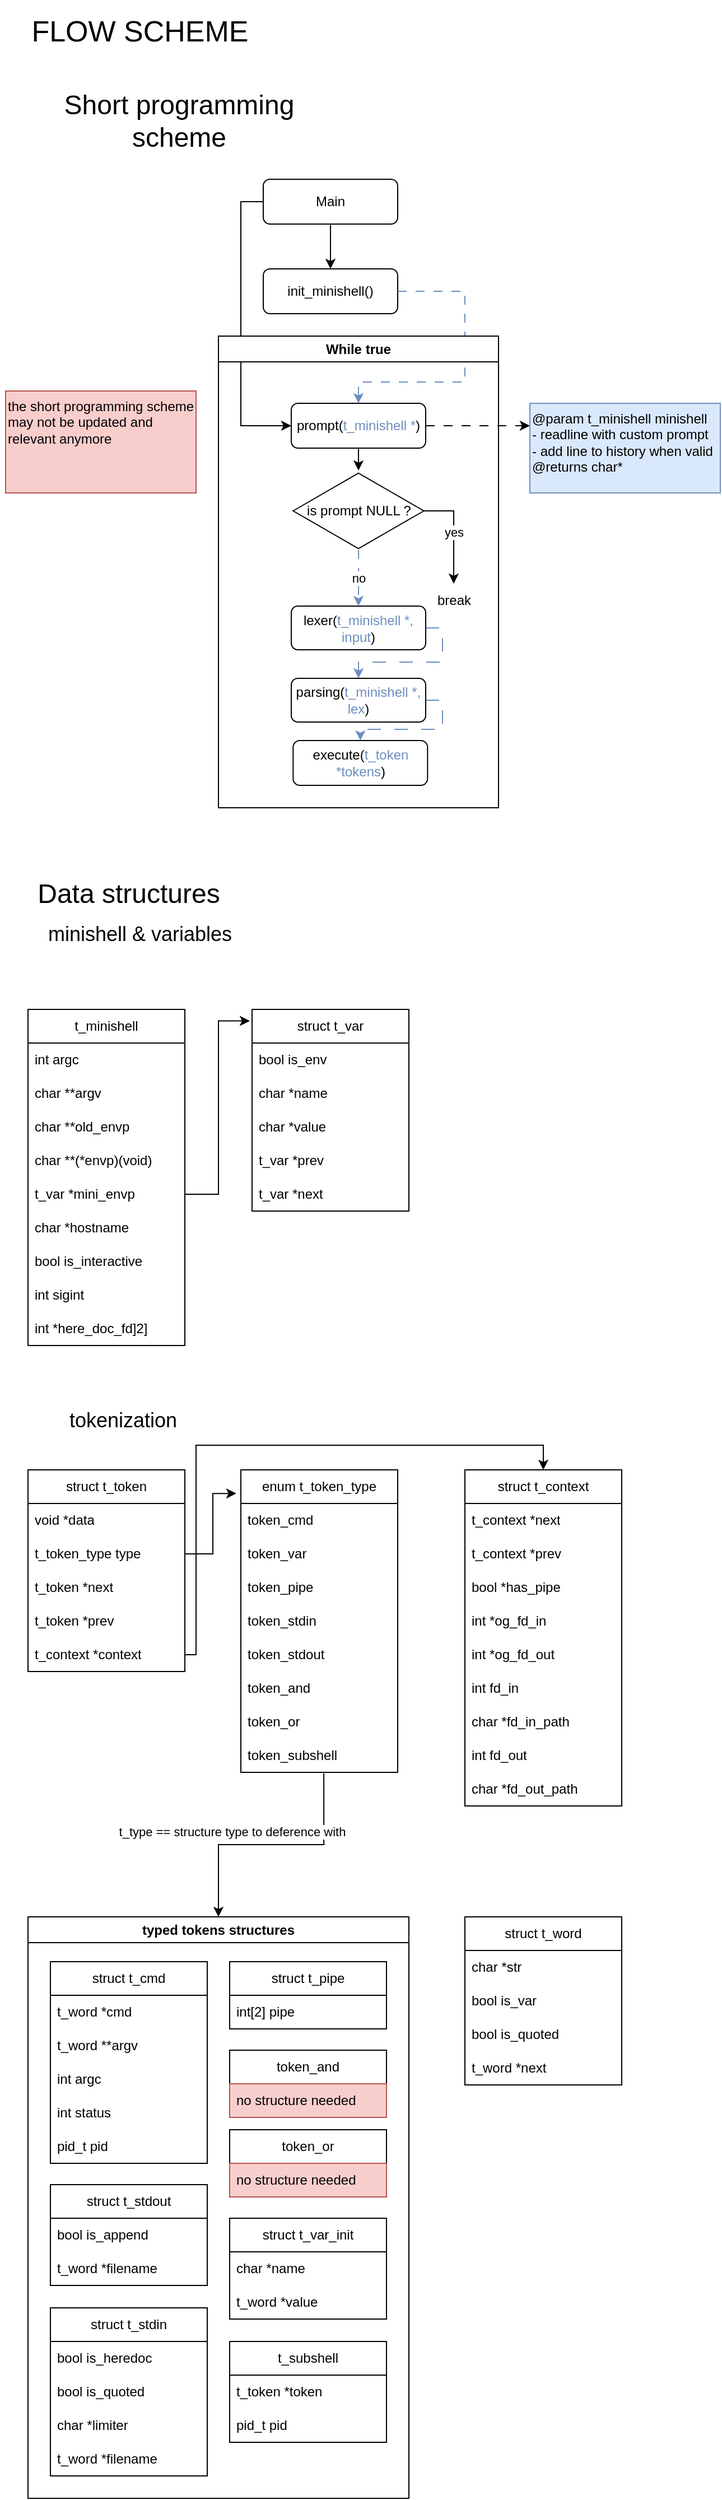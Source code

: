 <mxfile compressed="true" version="24.3.1" type="github"><diagram id="C5RBs43oDa-KdzZeNtuy" name="Page-1"><mxGraphModel dx="2026" dy="1111" grid="1" gridSize="10" guides="1" tooltips="1" connect="1" arrows="1" fold="1" page="1" pageScale="1" pageWidth="827" pageHeight="1169" math="0" shadow="0"><root><mxCell id="WIyWlLk6GJQsqaUBKTNV-0"/><mxCell id="WIyWlLk6GJQsqaUBKTNV-1" parent="WIyWlLk6GJQsqaUBKTNV-0"/><mxCell id="8lIrnG6Qchuyu_sO5e7m-0" style="edgeStyle=orthogonalEdgeStyle;rounded=0;orthogonalLoop=1;jettySize=auto;html=1;entryX=0.5;entryY=0;entryDx=0;entryDy=0;" parent="WIyWlLk6GJQsqaUBKTNV-1" source="8lIrnG6Qchuyu_sO5e7m-2" target="8lIrnG6Qchuyu_sO5e7m-3" edge="1"><mxGeometry relative="1" as="geometry"/></mxCell><mxCell id="8lIrnG6Qchuyu_sO5e7m-1" style="edgeStyle=orthogonalEdgeStyle;rounded=0;orthogonalLoop=1;jettySize=auto;html=1;entryX=0;entryY=0.5;entryDx=0;entryDy=0;" parent="WIyWlLk6GJQsqaUBKTNV-1" source="8lIrnG6Qchuyu_sO5e7m-2" target="8lIrnG6Qchuyu_sO5e7m-8" edge="1"><mxGeometry relative="1" as="geometry"><Array as="points"><mxPoint x="230" y="200"/><mxPoint x="230" y="400"/></Array></mxGeometry></mxCell><mxCell id="8lIrnG6Qchuyu_sO5e7m-2" value="Main" style="rounded=1;whiteSpace=wrap;html=1;fontSize=12;glass=0;strokeWidth=1;shadow=0;" parent="WIyWlLk6GJQsqaUBKTNV-1" vertex="1"><mxGeometry x="250" y="180" width="120" height="40" as="geometry"/></mxCell><mxCell id="8lIrnG6Qchuyu_sO5e7m-3" value="init_minishell()" style="rounded=1;whiteSpace=wrap;html=1;fontSize=12;glass=0;strokeWidth=1;shadow=0;" parent="WIyWlLk6GJQsqaUBKTNV-1" vertex="1"><mxGeometry x="250" y="260" width="120" height="40" as="geometry"/></mxCell><mxCell id="8lIrnG6Qchuyu_sO5e7m-4" style="edgeStyle=orthogonalEdgeStyle;rounded=0;orthogonalLoop=1;jettySize=auto;html=1;entryX=0.5;entryY=0;entryDx=0;entryDy=0;dashed=1;dashPattern=8 8;fillColor=#dae8fc;strokeColor=#6c8ebf;exitX=1;exitY=0.5;exitDx=0;exitDy=0;" parent="WIyWlLk6GJQsqaUBKTNV-1" source="8lIrnG6Qchuyu_sO5e7m-3" target="8lIrnG6Qchuyu_sO5e7m-8" edge="1"><mxGeometry relative="1" as="geometry"><Array as="points"><mxPoint x="430" y="280"/><mxPoint x="430" y="361"/><mxPoint x="335" y="361"/></Array><mxPoint x="490" y="320" as="sourcePoint"/></mxGeometry></mxCell><mxCell id="8lIrnG6Qchuyu_sO5e7m-5" value="&lt;div&gt;@param t_minishell minishell&lt;/div&gt;- readline with custom prompt&lt;div&gt;- add line to history when valid&lt;/div&gt;&lt;div&gt;@returns char*&lt;/div&gt;" style="rounded=0;whiteSpace=wrap;html=1;fillColor=#DAE8FC;strokeColor=#6c8ebf;verticalAlign=top;align=left;" parent="WIyWlLk6GJQsqaUBKTNV-1" vertex="1"><mxGeometry x="488" y="380" width="170" height="80" as="geometry"/></mxCell><mxCell id="8lIrnG6Qchuyu_sO5e7m-6" value="While true" style="swimlane;whiteSpace=wrap;html=1;" parent="WIyWlLk6GJQsqaUBKTNV-1" vertex="1"><mxGeometry x="210" y="320" width="250" height="421" as="geometry"/></mxCell><mxCell id="8lIrnG6Qchuyu_sO5e7m-8" value="prompt(&lt;font color=&quot;#6c8ebf&quot;&gt;t_minishell *&lt;/font&gt;)" style="rounded=1;whiteSpace=wrap;html=1;fontSize=12;glass=0;strokeWidth=1;shadow=0;" parent="8lIrnG6Qchuyu_sO5e7m-6" vertex="1"><mxGeometry x="65" y="60" width="120" height="40" as="geometry"/></mxCell><mxCell id="rGDf7lDJS4Gd0N-bhpG--23" style="edgeStyle=orthogonalEdgeStyle;rounded=0;orthogonalLoop=1;jettySize=auto;html=1;dashed=1;dashPattern=12 12;fillColor=#dae8fc;strokeColor=#6c8ebf;" parent="8lIrnG6Qchuyu_sO5e7m-6" source="AyVhToMz0wR1LevZpcEw-3" target="AyVhToMz0wR1LevZpcEw-4" edge="1"><mxGeometry relative="1" as="geometry"><Array as="points"><mxPoint x="200" y="261"/><mxPoint x="200" y="291"/><mxPoint x="125" y="291"/></Array></mxGeometry></mxCell><mxCell id="AyVhToMz0wR1LevZpcEw-3" value="lexer(&lt;font color=&quot;#6c8ebf&quot;&gt;t_minishell *, input&lt;/font&gt;)" style="rounded=1;whiteSpace=wrap;html=1;fontSize=12;glass=0;strokeWidth=1;shadow=0;" parent="8lIrnG6Qchuyu_sO5e7m-6" vertex="1"><mxGeometry x="65" y="241" width="120" height="39" as="geometry"/></mxCell><mxCell id="rGDf7lDJS4Gd0N-bhpG--24" style="edgeStyle=orthogonalEdgeStyle;rounded=0;orthogonalLoop=1;jettySize=auto;html=1;entryX=0.5;entryY=0;entryDx=0;entryDy=0;fillColor=#dae8fc;strokeColor=#6c8ebf;dashed=1;dashPattern=12 12;" parent="8lIrnG6Qchuyu_sO5e7m-6" source="AyVhToMz0wR1LevZpcEw-4" target="rGDf7lDJS4Gd0N-bhpG--20" edge="1"><mxGeometry relative="1" as="geometry"><Array as="points"><mxPoint x="200" y="325"/><mxPoint x="200" y="351"/><mxPoint x="127" y="351"/></Array></mxGeometry></mxCell><mxCell id="AyVhToMz0wR1LevZpcEw-4" value="parsing(&lt;font color=&quot;#6c8ebf&quot;&gt;t_minishell *, lex&lt;/font&gt;)" style="rounded=1;whiteSpace=wrap;html=1;fontSize=12;glass=0;strokeWidth=1;shadow=0;" parent="8lIrnG6Qchuyu_sO5e7m-6" vertex="1"><mxGeometry x="65" y="305.5" width="120" height="39" as="geometry"/></mxCell><mxCell id="AyVhToMz0wR1LevZpcEw-17" value="no" style="edgeStyle=orthogonalEdgeStyle;rounded=0;orthogonalLoop=1;jettySize=auto;html=1;entryX=0.5;entryY=0;entryDx=0;entryDy=0;fillColor=#dae8fc;strokeColor=#6c8ebf;dashed=1;dashPattern=8 8;" parent="8lIrnG6Qchuyu_sO5e7m-6" source="8lIrnG6Qchuyu_sO5e7m-10" target="AyVhToMz0wR1LevZpcEw-3" edge="1"><mxGeometry relative="1" as="geometry"/></mxCell><mxCell id="AyVhToMz0wR1LevZpcEw-20" value="yes" style="edgeStyle=orthogonalEdgeStyle;rounded=0;orthogonalLoop=1;jettySize=auto;html=1;" parent="8lIrnG6Qchuyu_sO5e7m-6" source="8lIrnG6Qchuyu_sO5e7m-10" target="AyVhToMz0wR1LevZpcEw-15" edge="1"><mxGeometry relative="1" as="geometry"/></mxCell><mxCell id="8lIrnG6Qchuyu_sO5e7m-10" value="is prompt NULL ?" style="html=1;whiteSpace=wrap;aspect=fixed;shape=isoRectangle;" parent="8lIrnG6Qchuyu_sO5e7m-6" vertex="1"><mxGeometry x="66.66" y="121" width="116.67" height="70" as="geometry"/></mxCell><mxCell id="AyVhToMz0wR1LevZpcEw-13" style="edgeStyle=orthogonalEdgeStyle;rounded=0;orthogonalLoop=1;jettySize=auto;html=1;entryX=0.504;entryY=-0.021;entryDx=0;entryDy=0;entryPerimeter=0;" parent="8lIrnG6Qchuyu_sO5e7m-6" source="8lIrnG6Qchuyu_sO5e7m-8" target="8lIrnG6Qchuyu_sO5e7m-10" edge="1"><mxGeometry relative="1" as="geometry"/></mxCell><mxCell id="AyVhToMz0wR1LevZpcEw-15" value="break" style="text;html=1;align=center;verticalAlign=middle;resizable=0;points=[];autosize=1;strokeColor=none;fillColor=none;" parent="8lIrnG6Qchuyu_sO5e7m-6" vertex="1"><mxGeometry x="185" y="221" width="50" height="30" as="geometry"/></mxCell><mxCell id="rGDf7lDJS4Gd0N-bhpG--20" value="execute(&lt;font color=&quot;#6c8ebf&quot;&gt;t_token *tokens&lt;/font&gt;)" style="rounded=1;whiteSpace=wrap;html=1;fontSize=12;glass=0;strokeWidth=1;shadow=0;" parent="8lIrnG6Qchuyu_sO5e7m-6" vertex="1"><mxGeometry x="66.66" y="361" width="120" height="40" as="geometry"/></mxCell><mxCell id="8lIrnG6Qchuyu_sO5e7m-12" style="edgeStyle=orthogonalEdgeStyle;rounded=0;orthogonalLoop=1;jettySize=auto;html=1;entryX=0;entryY=0.25;entryDx=0;entryDy=0;dashed=1;dashPattern=8 8;" parent="WIyWlLk6GJQsqaUBKTNV-1" source="8lIrnG6Qchuyu_sO5e7m-8" target="8lIrnG6Qchuyu_sO5e7m-5" edge="1"><mxGeometry relative="1" as="geometry"/></mxCell><mxCell id="8lIrnG6Qchuyu_sO5e7m-14" value="struct t_token" style="swimlane;fontStyle=0;childLayout=stackLayout;horizontal=1;startSize=30;horizontalStack=0;resizeParent=1;resizeParentMax=0;resizeLast=0;collapsible=1;marginBottom=0;whiteSpace=wrap;html=1;" parent="WIyWlLk6GJQsqaUBKTNV-1" vertex="1"><mxGeometry x="40" y="1332" width="140" height="180" as="geometry"/></mxCell><mxCell id="8lIrnG6Qchuyu_sO5e7m-15" value="void *data" style="text;strokeColor=none;fillColor=none;align=left;verticalAlign=middle;spacingLeft=4;spacingRight=4;overflow=hidden;points=[[0,0.5],[1,0.5]];portConstraint=eastwest;rotatable=0;whiteSpace=wrap;html=1;" parent="8lIrnG6Qchuyu_sO5e7m-14" vertex="1"><mxGeometry y="30" width="140" height="30" as="geometry"/></mxCell><mxCell id="8lIrnG6Qchuyu_sO5e7m-16" value="t_token_type type" style="text;strokeColor=none;fillColor=none;align=left;verticalAlign=middle;spacingLeft=4;spacingRight=4;overflow=hidden;points=[[0,0.5],[1,0.5]];portConstraint=eastwest;rotatable=0;whiteSpace=wrap;html=1;" parent="8lIrnG6Qchuyu_sO5e7m-14" vertex="1"><mxGeometry y="60" width="140" height="30" as="geometry"/></mxCell><mxCell id="8lIrnG6Qchuyu_sO5e7m-18" value="t_token *next" style="text;strokeColor=none;fillColor=none;align=left;verticalAlign=middle;spacingLeft=4;spacingRight=4;overflow=hidden;points=[[0,0.5],[1,0.5]];portConstraint=eastwest;rotatable=0;whiteSpace=wrap;html=1;" parent="8lIrnG6Qchuyu_sO5e7m-14" vertex="1"><mxGeometry y="90" width="140" height="30" as="geometry"/></mxCell><mxCell id="D7vHipEvcpCCLSd-vNTo-6" value="t_token *prev" style="text;strokeColor=none;fillColor=none;align=left;verticalAlign=middle;spacingLeft=4;spacingRight=4;overflow=hidden;points=[[0,0.5],[1,0.5]];portConstraint=eastwest;rotatable=0;whiteSpace=wrap;html=1;" vertex="1" parent="8lIrnG6Qchuyu_sO5e7m-14"><mxGeometry y="120" width="140" height="30" as="geometry"/></mxCell><mxCell id="D7vHipEvcpCCLSd-vNTo-7" value="t_context *context" style="text;strokeColor=none;fillColor=none;align=left;verticalAlign=middle;spacingLeft=4;spacingRight=4;overflow=hidden;points=[[0,0.5],[1,0.5]];portConstraint=eastwest;rotatable=0;whiteSpace=wrap;html=1;" vertex="1" parent="8lIrnG6Qchuyu_sO5e7m-14"><mxGeometry y="150" width="140" height="30" as="geometry"/></mxCell><mxCell id="8lIrnG6Qchuyu_sO5e7m-19" value="t_type == structure type to deference with" style="edgeStyle=orthogonalEdgeStyle;rounded=0;orthogonalLoop=1;jettySize=auto;html=1;entryX=0.5;entryY=0;entryDx=0;entryDy=0;exitX=0.529;exitY=1.033;exitDx=0;exitDy=0;exitPerimeter=0;" parent="WIyWlLk6GJQsqaUBKTNV-1" source="8lIrnG6Qchuyu_sO5e7m-28" target="8lIrnG6Qchuyu_sO5e7m-30" edge="1"><mxGeometry x="0.316" y="-12" relative="1" as="geometry"><mxPoint x="348" y="1641" as="sourcePoint"/><mxPoint as="offset"/></mxGeometry></mxCell><mxCell id="8lIrnG6Qchuyu_sO5e7m-20" value="enum t_token_type" style="swimlane;fontStyle=0;childLayout=stackLayout;horizontal=1;startSize=30;horizontalStack=0;resizeParent=1;resizeParentMax=0;resizeLast=0;collapsible=1;marginBottom=0;whiteSpace=wrap;html=1;" parent="WIyWlLk6GJQsqaUBKTNV-1" vertex="1"><mxGeometry x="230" y="1332" width="140" height="270" as="geometry"/></mxCell><mxCell id="8lIrnG6Qchuyu_sO5e7m-21" value="token_cmd" style="text;strokeColor=none;fillColor=none;align=left;verticalAlign=middle;spacingLeft=4;spacingRight=4;overflow=hidden;points=[[0,0.5],[1,0.5]];portConstraint=eastwest;rotatable=0;whiteSpace=wrap;html=1;" parent="8lIrnG6Qchuyu_sO5e7m-20" vertex="1"><mxGeometry y="30" width="140" height="30" as="geometry"/></mxCell><mxCell id="8lIrnG6Qchuyu_sO5e7m-92" value="token_var" style="text;strokeColor=none;fillColor=none;align=left;verticalAlign=middle;spacingLeft=4;spacingRight=4;overflow=hidden;points=[[0,0.5],[1,0.5]];portConstraint=eastwest;rotatable=0;whiteSpace=wrap;html=1;" parent="8lIrnG6Qchuyu_sO5e7m-20" vertex="1"><mxGeometry y="60" width="140" height="30" as="geometry"/></mxCell><mxCell id="8lIrnG6Qchuyu_sO5e7m-23" value="token_pipe" style="text;strokeColor=none;fillColor=none;align=left;verticalAlign=middle;spacingLeft=4;spacingRight=4;overflow=hidden;points=[[0,0.5],[1,0.5]];portConstraint=eastwest;rotatable=0;whiteSpace=wrap;html=1;" parent="8lIrnG6Qchuyu_sO5e7m-20" vertex="1"><mxGeometry y="90" width="140" height="30" as="geometry"/></mxCell><mxCell id="8lIrnG6Qchuyu_sO5e7m-24" value="token_stdin" style="text;strokeColor=none;fillColor=none;align=left;verticalAlign=middle;spacingLeft=4;spacingRight=4;overflow=hidden;points=[[0,0.5],[1,0.5]];portConstraint=eastwest;rotatable=0;whiteSpace=wrap;html=1;" parent="8lIrnG6Qchuyu_sO5e7m-20" vertex="1"><mxGeometry y="120" width="140" height="30" as="geometry"/></mxCell><mxCell id="8lIrnG6Qchuyu_sO5e7m-25" value="token_stdout" style="text;strokeColor=none;fillColor=none;align=left;verticalAlign=middle;spacingLeft=4;spacingRight=4;overflow=hidden;points=[[0,0.5],[1,0.5]];portConstraint=eastwest;rotatable=0;whiteSpace=wrap;html=1;" parent="8lIrnG6Qchuyu_sO5e7m-20" vertex="1"><mxGeometry y="150" width="140" height="30" as="geometry"/></mxCell><mxCell id="8lIrnG6Qchuyu_sO5e7m-26" value="token_and" style="text;strokeColor=none;fillColor=none;align=left;verticalAlign=middle;spacingLeft=4;spacingRight=4;overflow=hidden;points=[[0,0.5],[1,0.5]];portConstraint=eastwest;rotatable=0;whiteSpace=wrap;html=1;" parent="8lIrnG6Qchuyu_sO5e7m-20" vertex="1"><mxGeometry y="180" width="140" height="30" as="geometry"/></mxCell><mxCell id="8lIrnG6Qchuyu_sO5e7m-27" value="token_or" style="text;strokeColor=none;fillColor=none;align=left;verticalAlign=middle;spacingLeft=4;spacingRight=4;overflow=hidden;points=[[0,0.5],[1,0.5]];portConstraint=eastwest;rotatable=0;whiteSpace=wrap;html=1;" parent="8lIrnG6Qchuyu_sO5e7m-20" vertex="1"><mxGeometry y="210" width="140" height="30" as="geometry"/></mxCell><mxCell id="8lIrnG6Qchuyu_sO5e7m-28" value="token_subshell" style="text;strokeColor=none;fillColor=none;align=left;verticalAlign=middle;spacingLeft=4;spacingRight=4;overflow=hidden;points=[[0,0.5],[1,0.5]];portConstraint=eastwest;rotatable=0;whiteSpace=wrap;html=1;" parent="8lIrnG6Qchuyu_sO5e7m-20" vertex="1"><mxGeometry y="240" width="140" height="30" as="geometry"/></mxCell><mxCell id="8lIrnG6Qchuyu_sO5e7m-29" value="" style="endArrow=classic;html=1;rounded=0;entryX=-0.029;entryY=0.078;entryDx=0;entryDy=0;entryPerimeter=0;exitX=1;exitY=0.5;exitDx=0;exitDy=0;edgeStyle=orthogonalEdgeStyle;" parent="WIyWlLk6GJQsqaUBKTNV-1" source="8lIrnG6Qchuyu_sO5e7m-16" target="8lIrnG6Qchuyu_sO5e7m-20" edge="1"><mxGeometry width="50" height="50" relative="1" as="geometry"><mxPoint x="620" y="1492" as="sourcePoint"/><mxPoint x="670" y="1442" as="targetPoint"/></mxGeometry></mxCell><mxCell id="8lIrnG6Qchuyu_sO5e7m-30" value="typed tokens structures" style="swimlane;whiteSpace=wrap;html=1;" parent="WIyWlLk6GJQsqaUBKTNV-1" vertex="1"><mxGeometry x="40" y="1731" width="340" height="519" as="geometry"/></mxCell><mxCell id="8lIrnG6Qchuyu_sO5e7m-31" value="struct t_cmd" style="swimlane;fontStyle=0;childLayout=stackLayout;horizontal=1;startSize=30;horizontalStack=0;resizeParent=1;resizeParentMax=0;resizeLast=0;collapsible=1;marginBottom=0;whiteSpace=wrap;html=1;" parent="8lIrnG6Qchuyu_sO5e7m-30" vertex="1"><mxGeometry x="20" y="40" width="140" height="180" as="geometry"/></mxCell><mxCell id="8lIrnG6Qchuyu_sO5e7m-32" value="t_word *cmd" style="text;strokeColor=none;fillColor=none;align=left;verticalAlign=middle;spacingLeft=4;spacingRight=4;overflow=hidden;points=[[0,0.5],[1,0.5]];portConstraint=eastwest;rotatable=0;whiteSpace=wrap;html=1;" parent="8lIrnG6Qchuyu_sO5e7m-31" vertex="1"><mxGeometry y="30" width="140" height="30" as="geometry"/></mxCell><mxCell id="8lIrnG6Qchuyu_sO5e7m-33" value="t_word **argv" style="text;strokeColor=none;fillColor=none;align=left;verticalAlign=middle;spacingLeft=4;spacingRight=4;overflow=hidden;points=[[0,0.5],[1,0.5]];portConstraint=eastwest;rotatable=0;whiteSpace=wrap;html=1;" parent="8lIrnG6Qchuyu_sO5e7m-31" vertex="1"><mxGeometry y="60" width="140" height="30" as="geometry"/></mxCell><mxCell id="8lIrnG6Qchuyu_sO5e7m-34" value="int argc" style="text;strokeColor=none;fillColor=none;align=left;verticalAlign=middle;spacingLeft=4;spacingRight=4;overflow=hidden;points=[[0,0.5],[1,0.5]];portConstraint=eastwest;rotatable=0;whiteSpace=wrap;html=1;" parent="8lIrnG6Qchuyu_sO5e7m-31" vertex="1"><mxGeometry y="90" width="140" height="30" as="geometry"/></mxCell><mxCell id="D7vHipEvcpCCLSd-vNTo-5" value="int status" style="text;strokeColor=none;fillColor=none;align=left;verticalAlign=middle;spacingLeft=4;spacingRight=4;overflow=hidden;points=[[0,0.5],[1,0.5]];portConstraint=eastwest;rotatable=0;whiteSpace=wrap;html=1;" vertex="1" parent="8lIrnG6Qchuyu_sO5e7m-31"><mxGeometry y="120" width="140" height="30" as="geometry"/></mxCell><mxCell id="8lIrnG6Qchuyu_sO5e7m-35" value="pid_t pid" style="text;strokeColor=none;fillColor=none;align=left;verticalAlign=middle;spacingLeft=4;spacingRight=4;overflow=hidden;points=[[0,0.5],[1,0.5]];portConstraint=eastwest;rotatable=0;whiteSpace=wrap;html=1;" parent="8lIrnG6Qchuyu_sO5e7m-31" vertex="1"><mxGeometry y="150" width="140" height="30" as="geometry"/></mxCell><mxCell id="8lIrnG6Qchuyu_sO5e7m-43" value="struct t_stdout" style="swimlane;fontStyle=0;childLayout=stackLayout;horizontal=1;startSize=30;horizontalStack=0;resizeParent=1;resizeParentMax=0;resizeLast=0;collapsible=1;marginBottom=0;whiteSpace=wrap;html=1;" parent="8lIrnG6Qchuyu_sO5e7m-30" vertex="1"><mxGeometry x="20" y="239" width="140" height="90" as="geometry"/></mxCell><mxCell id="8lIrnG6Qchuyu_sO5e7m-44" value="bool is_append" style="text;strokeColor=none;fillColor=none;align=left;verticalAlign=middle;spacingLeft=4;spacingRight=4;overflow=hidden;points=[[0,0.5],[1,0.5]];portConstraint=eastwest;rotatable=0;whiteSpace=wrap;html=1;" parent="8lIrnG6Qchuyu_sO5e7m-43" vertex="1"><mxGeometry y="30" width="140" height="30" as="geometry"/></mxCell><mxCell id="8lIrnG6Qchuyu_sO5e7m-45" value="t_word *filename" style="text;strokeColor=none;fillColor=none;align=left;verticalAlign=middle;spacingLeft=4;spacingRight=4;overflow=hidden;points=[[0,0.5],[1,0.5]];portConstraint=eastwest;rotatable=0;whiteSpace=wrap;html=1;" parent="8lIrnG6Qchuyu_sO5e7m-43" vertex="1"><mxGeometry y="60" width="140" height="30" as="geometry"/></mxCell><mxCell id="8lIrnG6Qchuyu_sO5e7m-46" value="token_and" style="swimlane;fontStyle=0;childLayout=stackLayout;horizontal=1;startSize=30;horizontalStack=0;resizeParent=1;resizeParentMax=0;resizeLast=0;collapsible=1;marginBottom=0;whiteSpace=wrap;html=1;" parent="8lIrnG6Qchuyu_sO5e7m-30" vertex="1"><mxGeometry x="180" y="119" width="140" height="60" as="geometry"/></mxCell><mxCell id="8lIrnG6Qchuyu_sO5e7m-47" value="no structure needed" style="text;strokeColor=#b85450;fillColor=#f8cecc;align=left;verticalAlign=middle;spacingLeft=4;spacingRight=4;overflow=hidden;points=[[0,0.5],[1,0.5]];portConstraint=eastwest;rotatable=0;whiteSpace=wrap;html=1;" parent="8lIrnG6Qchuyu_sO5e7m-46" vertex="1"><mxGeometry y="30" width="140" height="30" as="geometry"/></mxCell><mxCell id="8lIrnG6Qchuyu_sO5e7m-48" value="token_or" style="swimlane;fontStyle=0;childLayout=stackLayout;horizontal=1;startSize=30;horizontalStack=0;resizeParent=1;resizeParentMax=0;resizeLast=0;collapsible=1;marginBottom=0;whiteSpace=wrap;html=1;" parent="8lIrnG6Qchuyu_sO5e7m-30" vertex="1"><mxGeometry x="180" y="190" width="140" height="60" as="geometry"/></mxCell><mxCell id="8lIrnG6Qchuyu_sO5e7m-49" value="no structure needed" style="text;strokeColor=#b85450;fillColor=#f8cecc;align=left;verticalAlign=middle;spacingLeft=4;spacingRight=4;overflow=hidden;points=[[0,0.5],[1,0.5]];portConstraint=eastwest;rotatable=0;whiteSpace=wrap;html=1;" parent="8lIrnG6Qchuyu_sO5e7m-48" vertex="1"><mxGeometry y="30" width="140" height="30" as="geometry"/></mxCell><mxCell id="8lIrnG6Qchuyu_sO5e7m-50" value="struct t_stdin" style="swimlane;fontStyle=0;childLayout=stackLayout;horizontal=1;startSize=30;horizontalStack=0;resizeParent=1;resizeParentMax=0;resizeLast=0;collapsible=1;marginBottom=0;whiteSpace=wrap;html=1;" parent="8lIrnG6Qchuyu_sO5e7m-30" vertex="1"><mxGeometry x="20" y="349" width="140" height="150" as="geometry"/></mxCell><mxCell id="8lIrnG6Qchuyu_sO5e7m-51" value="bool is_heredoc" style="text;strokeColor=none;fillColor=none;align=left;verticalAlign=middle;spacingLeft=4;spacingRight=4;overflow=hidden;points=[[0,0.5],[1,0.5]];portConstraint=eastwest;rotatable=0;whiteSpace=wrap;html=1;" parent="8lIrnG6Qchuyu_sO5e7m-50" vertex="1"><mxGeometry y="30" width="140" height="30" as="geometry"/></mxCell><mxCell id="fFhHTEba7XSQ9g2uZL4d-12" value="bool is_quoted" style="text;strokeColor=none;fillColor=none;align=left;verticalAlign=middle;spacingLeft=4;spacingRight=4;overflow=hidden;points=[[0,0.5],[1,0.5]];portConstraint=eastwest;rotatable=0;whiteSpace=wrap;html=1;" parent="8lIrnG6Qchuyu_sO5e7m-50" vertex="1"><mxGeometry y="60" width="140" height="30" as="geometry"/></mxCell><mxCell id="8lIrnG6Qchuyu_sO5e7m-52" value="char *limiter" style="text;strokeColor=none;fillColor=none;align=left;verticalAlign=middle;spacingLeft=4;spacingRight=4;overflow=hidden;points=[[0,0.5],[1,0.5]];portConstraint=eastwest;rotatable=0;whiteSpace=wrap;html=1;" parent="8lIrnG6Qchuyu_sO5e7m-50" vertex="1"><mxGeometry y="90" width="140" height="30" as="geometry"/></mxCell><mxCell id="8lIrnG6Qchuyu_sO5e7m-53" value="t_word *filename" style="text;strokeColor=none;fillColor=none;align=left;verticalAlign=middle;spacingLeft=4;spacingRight=4;overflow=hidden;points=[[0,0.5],[1,0.5]];portConstraint=eastwest;rotatable=0;whiteSpace=wrap;html=1;" parent="8lIrnG6Qchuyu_sO5e7m-50" vertex="1"><mxGeometry y="120" width="140" height="30" as="geometry"/></mxCell><mxCell id="wrCMVqzuMTDkMcgSlT16-20" value="struct t_pipe" style="swimlane;fontStyle=0;childLayout=stackLayout;horizontal=1;startSize=30;horizontalStack=0;resizeParent=1;resizeParentMax=0;resizeLast=0;collapsible=1;marginBottom=0;whiteSpace=wrap;html=1;" parent="8lIrnG6Qchuyu_sO5e7m-30" vertex="1"><mxGeometry x="180" y="40" width="140" height="60" as="geometry"/></mxCell><mxCell id="wrCMVqzuMTDkMcgSlT16-21" value="int[2] pipe" style="text;strokeColor=none;fillColor=none;align=left;verticalAlign=middle;spacingLeft=4;spacingRight=4;overflow=hidden;points=[[0,0.5],[1,0.5]];portConstraint=eastwest;rotatable=0;whiteSpace=wrap;html=1;" parent="wrCMVqzuMTDkMcgSlT16-20" vertex="1"><mxGeometry y="30" width="140" height="30" as="geometry"/></mxCell><mxCell id="HIDNJGVUcUhhCjAjnqJN-5" value="struct t_var_init" style="swimlane;fontStyle=0;childLayout=stackLayout;horizontal=1;startSize=30;horizontalStack=0;resizeParent=1;resizeParentMax=0;resizeLast=0;collapsible=1;marginBottom=0;whiteSpace=wrap;html=1;" parent="8lIrnG6Qchuyu_sO5e7m-30" vertex="1"><mxGeometry x="180" y="269" width="140" height="90" as="geometry"/></mxCell><mxCell id="HIDNJGVUcUhhCjAjnqJN-7" value="char *name" style="text;strokeColor=none;fillColor=none;align=left;verticalAlign=middle;spacingLeft=4;spacingRight=4;overflow=hidden;points=[[0,0.5],[1,0.5]];portConstraint=eastwest;rotatable=0;whiteSpace=wrap;html=1;" parent="HIDNJGVUcUhhCjAjnqJN-5" vertex="1"><mxGeometry y="30" width="140" height="30" as="geometry"/></mxCell><mxCell id="HIDNJGVUcUhhCjAjnqJN-8" value="t_word *value" style="text;strokeColor=none;fillColor=none;align=left;verticalAlign=middle;spacingLeft=4;spacingRight=4;overflow=hidden;points=[[0,0.5],[1,0.5]];portConstraint=eastwest;rotatable=0;whiteSpace=wrap;html=1;" parent="HIDNJGVUcUhhCjAjnqJN-5" vertex="1"><mxGeometry y="60" width="140" height="30" as="geometry"/></mxCell><mxCell id="fFhHTEba7XSQ9g2uZL4d-5" value="t_subshell" style="swimlane;fontStyle=0;childLayout=stackLayout;horizontal=1;startSize=30;horizontalStack=0;resizeParent=1;resizeParentMax=0;resizeLast=0;collapsible=1;marginBottom=0;whiteSpace=wrap;html=1;" parent="8lIrnG6Qchuyu_sO5e7m-30" vertex="1"><mxGeometry x="180" y="379" width="140" height="90" as="geometry"/></mxCell><mxCell id="fFhHTEba7XSQ9g2uZL4d-7" value="t_token *token" style="text;align=left;verticalAlign=middle;spacingLeft=4;spacingRight=4;overflow=hidden;points=[[0,0.5],[1,0.5]];portConstraint=eastwest;rotatable=0;whiteSpace=wrap;html=1;" parent="fFhHTEba7XSQ9g2uZL4d-5" vertex="1"><mxGeometry y="30" width="140" height="30" as="geometry"/></mxCell><mxCell id="fFhHTEba7XSQ9g2uZL4d-8" value="pid_t pid" style="text;strokeColor=none;fillColor=none;align=left;verticalAlign=middle;spacingLeft=4;spacingRight=4;overflow=hidden;points=[[0,0.5],[1,0.5]];portConstraint=eastwest;rotatable=0;whiteSpace=wrap;html=1;" parent="fFhHTEba7XSQ9g2uZL4d-5" vertex="1"><mxGeometry y="60" width="140" height="30" as="geometry"/></mxCell><mxCell id="8lIrnG6Qchuyu_sO5e7m-63" value="Data structures" style="text;html=1;align=center;verticalAlign=middle;whiteSpace=wrap;rounded=0;fontSize=24;" parent="WIyWlLk6GJQsqaUBKTNV-1" vertex="1"><mxGeometry x="40" y="790" width="180" height="55" as="geometry"/></mxCell><mxCell id="8lIrnG6Qchuyu_sO5e7m-66" value="Short programming scheme" style="text;html=1;align=center;verticalAlign=middle;whiteSpace=wrap;rounded=0;fontSize=24;" parent="WIyWlLk6GJQsqaUBKTNV-1" vertex="1"><mxGeometry x="50" y="100" width="250" height="55" as="geometry"/></mxCell><mxCell id="8lIrnG6Qchuyu_sO5e7m-76" value="t_minishell" style="swimlane;fontStyle=0;childLayout=stackLayout;horizontal=1;startSize=30;horizontalStack=0;resizeParent=1;resizeParentMax=0;resizeLast=0;collapsible=1;marginBottom=0;whiteSpace=wrap;html=1;" parent="WIyWlLk6GJQsqaUBKTNV-1" vertex="1"><mxGeometry x="40" y="921" width="140" height="300" as="geometry"/></mxCell><mxCell id="8lIrnG6Qchuyu_sO5e7m-77" value="int argc" style="text;strokeColor=none;fillColor=none;align=left;verticalAlign=middle;spacingLeft=4;spacingRight=4;overflow=hidden;points=[[0,0.5],[1,0.5]];portConstraint=eastwest;rotatable=0;whiteSpace=wrap;html=1;" parent="8lIrnG6Qchuyu_sO5e7m-76" vertex="1"><mxGeometry y="30" width="140" height="30" as="geometry"/></mxCell><mxCell id="8lIrnG6Qchuyu_sO5e7m-78" value="char **argv" style="text;strokeColor=none;fillColor=none;align=left;verticalAlign=middle;spacingLeft=4;spacingRight=4;overflow=hidden;points=[[0,0.5],[1,0.5]];portConstraint=eastwest;rotatable=0;whiteSpace=wrap;html=1;" parent="8lIrnG6Qchuyu_sO5e7m-76" vertex="1"><mxGeometry y="60" width="140" height="30" as="geometry"/></mxCell><mxCell id="8lIrnG6Qchuyu_sO5e7m-79" value="char **old_envp" style="text;strokeColor=none;fillColor=none;align=left;verticalAlign=middle;spacingLeft=4;spacingRight=4;overflow=hidden;points=[[0,0.5],[1,0.5]];portConstraint=eastwest;rotatable=0;whiteSpace=wrap;html=1;" parent="8lIrnG6Qchuyu_sO5e7m-76" vertex="1"><mxGeometry y="90" width="140" height="30" as="geometry"/></mxCell><mxCell id="rv6AmjibEWg1m5EaBO0L-8" value="char **(*envp)(void)" style="text;strokeColor=none;fillColor=none;align=left;verticalAlign=middle;spacingLeft=4;spacingRight=4;overflow=hidden;points=[[0,0.5],[1,0.5]];portConstraint=eastwest;rotatable=0;whiteSpace=wrap;html=1;" parent="8lIrnG6Qchuyu_sO5e7m-76" vertex="1"><mxGeometry y="120" width="140" height="30" as="geometry"/></mxCell><mxCell id="8lIrnG6Qchuyu_sO5e7m-80" value="t_var *mini_envp" style="text;strokeColor=none;fillColor=none;align=left;verticalAlign=middle;spacingLeft=4;spacingRight=4;overflow=hidden;points=[[0,0.5],[1,0.5]];portConstraint=eastwest;rotatable=0;whiteSpace=wrap;html=1;" parent="8lIrnG6Qchuyu_sO5e7m-76" vertex="1"><mxGeometry y="150" width="140" height="30" as="geometry"/></mxCell><mxCell id="8lIrnG6Qchuyu_sO5e7m-81" value="char *hostname" style="text;strokeColor=none;fillColor=none;align=left;verticalAlign=middle;spacingLeft=4;spacingRight=4;overflow=hidden;points=[[0,0.5],[1,0.5]];portConstraint=eastwest;rotatable=0;whiteSpace=wrap;html=1;" parent="8lIrnG6Qchuyu_sO5e7m-76" vertex="1"><mxGeometry y="180" width="140" height="30" as="geometry"/></mxCell><mxCell id="9g7GQh8AiE_7vY28FOqA-9" value="bool is_interactive" style="text;strokeColor=none;fillColor=none;align=left;verticalAlign=middle;spacingLeft=4;spacingRight=4;overflow=hidden;points=[[0,0.5],[1,0.5]];portConstraint=eastwest;rotatable=0;whiteSpace=wrap;html=1;" parent="8lIrnG6Qchuyu_sO5e7m-76" vertex="1"><mxGeometry y="210" width="140" height="30" as="geometry"/></mxCell><mxCell id="9g7GQh8AiE_7vY28FOqA-10" value="int sigint" style="text;strokeColor=none;fillColor=none;align=left;verticalAlign=middle;spacingLeft=4;spacingRight=4;overflow=hidden;points=[[0,0.5],[1,0.5]];portConstraint=eastwest;rotatable=0;whiteSpace=wrap;html=1;" parent="8lIrnG6Qchuyu_sO5e7m-76" vertex="1"><mxGeometry y="240" width="140" height="30" as="geometry"/></mxCell><mxCell id="9g7GQh8AiE_7vY28FOqA-11" value="int *here_doc_fd]2]" style="text;strokeColor=none;fillColor=none;align=left;verticalAlign=middle;spacingLeft=4;spacingRight=4;overflow=hidden;points=[[0,0.5],[1,0.5]];portConstraint=eastwest;rotatable=0;whiteSpace=wrap;html=1;" parent="8lIrnG6Qchuyu_sO5e7m-76" vertex="1"><mxGeometry y="270" width="140" height="30" as="geometry"/></mxCell><mxCell id="8lIrnG6Qchuyu_sO5e7m-82" style="edgeStyle=orthogonalEdgeStyle;rounded=0;orthogonalLoop=1;jettySize=auto;html=1;entryX=-0.014;entryY=0.057;entryDx=0;entryDy=0;entryPerimeter=0;" parent="WIyWlLk6GJQsqaUBKTNV-1" source="8lIrnG6Qchuyu_sO5e7m-80" target="8lIrnG6Qchuyu_sO5e7m-86" edge="1"><mxGeometry relative="1" as="geometry"><mxPoint x="243.04" y="934.68" as="targetPoint"/></mxGeometry></mxCell><mxCell id="8lIrnG6Qchuyu_sO5e7m-86" value="struct t_var" style="swimlane;fontStyle=0;childLayout=stackLayout;horizontal=1;startSize=30;horizontalStack=0;resizeParent=1;resizeParentMax=0;resizeLast=0;collapsible=1;marginBottom=0;whiteSpace=wrap;html=1;" parent="WIyWlLk6GJQsqaUBKTNV-1" vertex="1"><mxGeometry x="240" y="921" width="140" height="180" as="geometry"/></mxCell><mxCell id="8lIrnG6Qchuyu_sO5e7m-87" value="bool is_env" style="text;strokeColor=none;fillColor=none;align=left;verticalAlign=middle;spacingLeft=4;spacingRight=4;overflow=hidden;points=[[0,0.5],[1,0.5]];portConstraint=eastwest;rotatable=0;whiteSpace=wrap;html=1;" parent="8lIrnG6Qchuyu_sO5e7m-86" vertex="1"><mxGeometry y="30" width="140" height="30" as="geometry"/></mxCell><mxCell id="8lIrnG6Qchuyu_sO5e7m-88" value="char *name" style="text;strokeColor=none;fillColor=none;align=left;verticalAlign=middle;spacingLeft=4;spacingRight=4;overflow=hidden;points=[[0,0.5],[1,0.5]];portConstraint=eastwest;rotatable=0;whiteSpace=wrap;html=1;" parent="8lIrnG6Qchuyu_sO5e7m-86" vertex="1"><mxGeometry y="60" width="140" height="30" as="geometry"/></mxCell><mxCell id="8lIrnG6Qchuyu_sO5e7m-89" value="char *value" style="text;strokeColor=none;fillColor=none;align=left;verticalAlign=middle;spacingLeft=4;spacingRight=4;overflow=hidden;points=[[0,0.5],[1,0.5]];portConstraint=eastwest;rotatable=0;whiteSpace=wrap;html=1;" parent="8lIrnG6Qchuyu_sO5e7m-86" vertex="1"><mxGeometry y="90" width="140" height="30" as="geometry"/></mxCell><mxCell id="8lIrnG6Qchuyu_sO5e7m-90" value="t_var *prev" style="text;strokeColor=none;fillColor=none;align=left;verticalAlign=middle;spacingLeft=4;spacingRight=4;overflow=hidden;points=[[0,0.5],[1,0.5]];portConstraint=eastwest;rotatable=0;whiteSpace=wrap;html=1;" parent="8lIrnG6Qchuyu_sO5e7m-86" vertex="1"><mxGeometry y="120" width="140" height="30" as="geometry"/></mxCell><mxCell id="8lIrnG6Qchuyu_sO5e7m-91" value="t_var *next" style="text;strokeColor=none;fillColor=none;align=left;verticalAlign=middle;spacingLeft=4;spacingRight=4;overflow=hidden;points=[[0,0.5],[1,0.5]];portConstraint=eastwest;rotatable=0;whiteSpace=wrap;html=1;" parent="8lIrnG6Qchuyu_sO5e7m-86" vertex="1"><mxGeometry y="150" width="140" height="30" as="geometry"/></mxCell><mxCell id="8lIrnG6Qchuyu_sO5e7m-102" value="minishell &amp;amp; variables" style="text;html=1;align=center;verticalAlign=middle;whiteSpace=wrap;rounded=0;fontSize=18;" parent="WIyWlLk6GJQsqaUBKTNV-1" vertex="1"><mxGeometry x="50" y="826" width="180" height="55" as="geometry"/></mxCell><mxCell id="8lIrnG6Qchuyu_sO5e7m-103" value="tokenization" style="text;html=1;align=center;verticalAlign=middle;whiteSpace=wrap;rounded=0;fontSize=18;" parent="WIyWlLk6GJQsqaUBKTNV-1" vertex="1"><mxGeometry x="35" y="1260" width="180" height="55" as="geometry"/></mxCell><mxCell id="0" value="struct t_word" style="swimlane;fontStyle=0;childLayout=stackLayout;horizontal=1;startSize=30;horizontalStack=0;resizeParent=1;resizeParentMax=0;resizeLast=0;collapsible=1;marginBottom=0;whiteSpace=wrap;html=1;" parent="WIyWlLk6GJQsqaUBKTNV-1" vertex="1"><mxGeometry x="430" y="1731" width="140" height="150" as="geometry"/></mxCell><mxCell id="1" value="char *str" style="text;strokeColor=none;fillColor=none;align=left;verticalAlign=middle;spacingLeft=4;spacingRight=4;overflow=hidden;points=[[0,0.5],[1,0.5]];portConstraint=eastwest;rotatable=0;whiteSpace=wrap;html=1;" parent="0" vertex="1"><mxGeometry y="30" width="140" height="30" as="geometry"/></mxCell><mxCell id="5" value="bool is_var" style="text;strokeColor=none;fillColor=none;align=left;verticalAlign=middle;spacingLeft=4;spacingRight=4;overflow=hidden;points=[[0,0.5],[1,0.5]];portConstraint=eastwest;rotatable=0;whiteSpace=wrap;html=1;" parent="0" vertex="1"><mxGeometry y="60" width="140" height="30" as="geometry"/></mxCell><mxCell id="rv6AmjibEWg1m5EaBO0L-11" value="bool is_quoted" style="text;strokeColor=none;fillColor=none;align=left;verticalAlign=middle;spacingLeft=4;spacingRight=4;overflow=hidden;points=[[0,0.5],[1,0.5]];portConstraint=eastwest;rotatable=0;whiteSpace=wrap;html=1;" parent="0" vertex="1"><mxGeometry y="90" width="140" height="30" as="geometry"/></mxCell><mxCell id="4" value="t_word *next" style="text;strokeColor=none;fillColor=none;align=left;verticalAlign=middle;spacingLeft=4;spacingRight=4;overflow=hidden;points=[[0,0.5],[1,0.5]];portConstraint=eastwest;rotatable=0;whiteSpace=wrap;html=1;" parent="0" vertex="1"><mxGeometry y="120" width="140" height="30" as="geometry"/></mxCell><mxCell id="wrCMVqzuMTDkMcgSlT16-23" value="the short programming scheme may not be updated and relevant anymore" style="rounded=0;whiteSpace=wrap;html=1;fillColor=#f8cecc;strokeColor=#b85450;verticalAlign=top;align=left;" parent="WIyWlLk6GJQsqaUBKTNV-1" vertex="1"><mxGeometry x="20" y="369" width="170" height="91" as="geometry"/></mxCell><mxCell id="wrCMVqzuMTDkMcgSlT16-25" value="&lt;font style=&quot;font-size: 26px;&quot;&gt;FLOW SCHEME&lt;/font&gt;" style="text;html=1;align=center;verticalAlign=middle;whiteSpace=wrap;rounded=0;fontSize=24;" parent="WIyWlLk6GJQsqaUBKTNV-1" vertex="1"><mxGeometry x="15" y="20" width="250" height="55" as="geometry"/></mxCell><mxCell id="D7vHipEvcpCCLSd-vNTo-8" value="struct t_context" style="swimlane;fontStyle=0;childLayout=stackLayout;horizontal=1;startSize=30;horizontalStack=0;resizeParent=1;resizeParentMax=0;resizeLast=0;collapsible=1;marginBottom=0;whiteSpace=wrap;html=1;" vertex="1" parent="WIyWlLk6GJQsqaUBKTNV-1"><mxGeometry x="430" y="1332" width="140" height="300" as="geometry"/></mxCell><mxCell id="D7vHipEvcpCCLSd-vNTo-11" value="t_context *next" style="text;strokeColor=none;fillColor=none;align=left;verticalAlign=middle;spacingLeft=4;spacingRight=4;overflow=hidden;points=[[0,0.5],[1,0.5]];portConstraint=eastwest;rotatable=0;whiteSpace=wrap;html=1;" vertex="1" parent="D7vHipEvcpCCLSd-vNTo-8"><mxGeometry y="30" width="140" height="30" as="geometry"/></mxCell><mxCell id="D7vHipEvcpCCLSd-vNTo-12" value="t_context *prev" style="text;strokeColor=none;fillColor=none;align=left;verticalAlign=middle;spacingLeft=4;spacingRight=4;overflow=hidden;points=[[0,0.5],[1,0.5]];portConstraint=eastwest;rotatable=0;whiteSpace=wrap;html=1;" vertex="1" parent="D7vHipEvcpCCLSd-vNTo-8"><mxGeometry y="60" width="140" height="30" as="geometry"/></mxCell><mxCell id="D7vHipEvcpCCLSd-vNTo-13" value="bool *has_pipe" style="text;strokeColor=none;fillColor=none;align=left;verticalAlign=middle;spacingLeft=4;spacingRight=4;overflow=hidden;points=[[0,0.5],[1,0.5]];portConstraint=eastwest;rotatable=0;whiteSpace=wrap;html=1;" vertex="1" parent="D7vHipEvcpCCLSd-vNTo-8"><mxGeometry y="90" width="140" height="30" as="geometry"/></mxCell><mxCell id="D7vHipEvcpCCLSd-vNTo-14" value="int *og_fd_in" style="text;strokeColor=none;fillColor=none;align=left;verticalAlign=middle;spacingLeft=4;spacingRight=4;overflow=hidden;points=[[0,0.5],[1,0.5]];portConstraint=eastwest;rotatable=0;whiteSpace=wrap;html=1;" vertex="1" parent="D7vHipEvcpCCLSd-vNTo-8"><mxGeometry y="120" width="140" height="30" as="geometry"/></mxCell><mxCell id="D7vHipEvcpCCLSd-vNTo-15" value="int *og_fd_out" style="text;strokeColor=none;fillColor=none;align=left;verticalAlign=middle;spacingLeft=4;spacingRight=4;overflow=hidden;points=[[0,0.5],[1,0.5]];portConstraint=eastwest;rotatable=0;whiteSpace=wrap;html=1;" vertex="1" parent="D7vHipEvcpCCLSd-vNTo-8"><mxGeometry y="150" width="140" height="30" as="geometry"/></mxCell><mxCell id="D7vHipEvcpCCLSd-vNTo-16" value="int fd_in" style="text;strokeColor=none;fillColor=none;align=left;verticalAlign=middle;spacingLeft=4;spacingRight=4;overflow=hidden;points=[[0,0.5],[1,0.5]];portConstraint=eastwest;rotatable=0;whiteSpace=wrap;html=1;" vertex="1" parent="D7vHipEvcpCCLSd-vNTo-8"><mxGeometry y="180" width="140" height="30" as="geometry"/></mxCell><mxCell id="D7vHipEvcpCCLSd-vNTo-17" value="char *fd_in_path" style="text;strokeColor=none;fillColor=none;align=left;verticalAlign=middle;spacingLeft=4;spacingRight=4;overflow=hidden;points=[[0,0.5],[1,0.5]];portConstraint=eastwest;rotatable=0;whiteSpace=wrap;html=1;" vertex="1" parent="D7vHipEvcpCCLSd-vNTo-8"><mxGeometry y="210" width="140" height="30" as="geometry"/></mxCell><mxCell id="D7vHipEvcpCCLSd-vNTo-18" value="int fd_out" style="text;strokeColor=none;fillColor=none;align=left;verticalAlign=middle;spacingLeft=4;spacingRight=4;overflow=hidden;points=[[0,0.5],[1,0.5]];portConstraint=eastwest;rotatable=0;whiteSpace=wrap;html=1;" vertex="1" parent="D7vHipEvcpCCLSd-vNTo-8"><mxGeometry y="240" width="140" height="30" as="geometry"/></mxCell><mxCell id="D7vHipEvcpCCLSd-vNTo-19" value="char *fd_out_path" style="text;strokeColor=none;fillColor=none;align=left;verticalAlign=middle;spacingLeft=4;spacingRight=4;overflow=hidden;points=[[0,0.5],[1,0.5]];portConstraint=eastwest;rotatable=0;whiteSpace=wrap;html=1;" vertex="1" parent="D7vHipEvcpCCLSd-vNTo-8"><mxGeometry y="270" width="140" height="30" as="geometry"/></mxCell><mxCell id="D7vHipEvcpCCLSd-vNTo-20" style="edgeStyle=orthogonalEdgeStyle;rounded=0;orthogonalLoop=1;jettySize=auto;html=1;entryX=0.5;entryY=0;entryDx=0;entryDy=0;" edge="1" parent="WIyWlLk6GJQsqaUBKTNV-1" source="D7vHipEvcpCCLSd-vNTo-7" target="D7vHipEvcpCCLSd-vNTo-8"><mxGeometry relative="1" as="geometry"><Array as="points"><mxPoint x="190" y="1497"/><mxPoint x="190" y="1310"/><mxPoint x="500" y="1310"/></Array></mxGeometry></mxCell></root></mxGraphModel></diagram></mxfile>